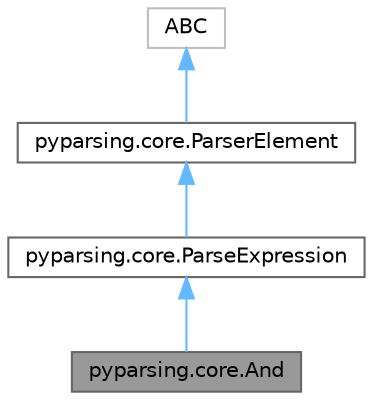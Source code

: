 digraph "pyparsing.core.And"
{
 // LATEX_PDF_SIZE
  bgcolor="transparent";
  edge [fontname=Helvetica,fontsize=10,labelfontname=Helvetica,labelfontsize=10];
  node [fontname=Helvetica,fontsize=10,shape=box,height=0.2,width=0.4];
  Node1 [id="Node000001",label="pyparsing.core.And",height=0.2,width=0.4,color="gray40", fillcolor="grey60", style="filled", fontcolor="black",tooltip=" "];
  Node2 -> Node1 [id="edge1_Node000001_Node000002",dir="back",color="steelblue1",style="solid",tooltip=" "];
  Node2 [id="Node000002",label="pyparsing.core.ParseExpression",height=0.2,width=0.4,color="gray40", fillcolor="white", style="filled",URL="$d5/d56/classpyparsing_1_1core_1_1ParseExpression.html",tooltip=" "];
  Node3 -> Node2 [id="edge2_Node000002_Node000003",dir="back",color="steelblue1",style="solid",tooltip=" "];
  Node3 [id="Node000003",label="pyparsing.core.ParserElement",height=0.2,width=0.4,color="gray40", fillcolor="white", style="filled",URL="$d9/d94/classpyparsing_1_1core_1_1ParserElement.html",tooltip=" "];
  Node4 -> Node3 [id="edge3_Node000003_Node000004",dir="back",color="steelblue1",style="solid",tooltip=" "];
  Node4 [id="Node000004",label="ABC",height=0.2,width=0.4,color="grey75", fillcolor="white", style="filled",URL="$dd/d9b/classABC.html",tooltip=" "];
}
